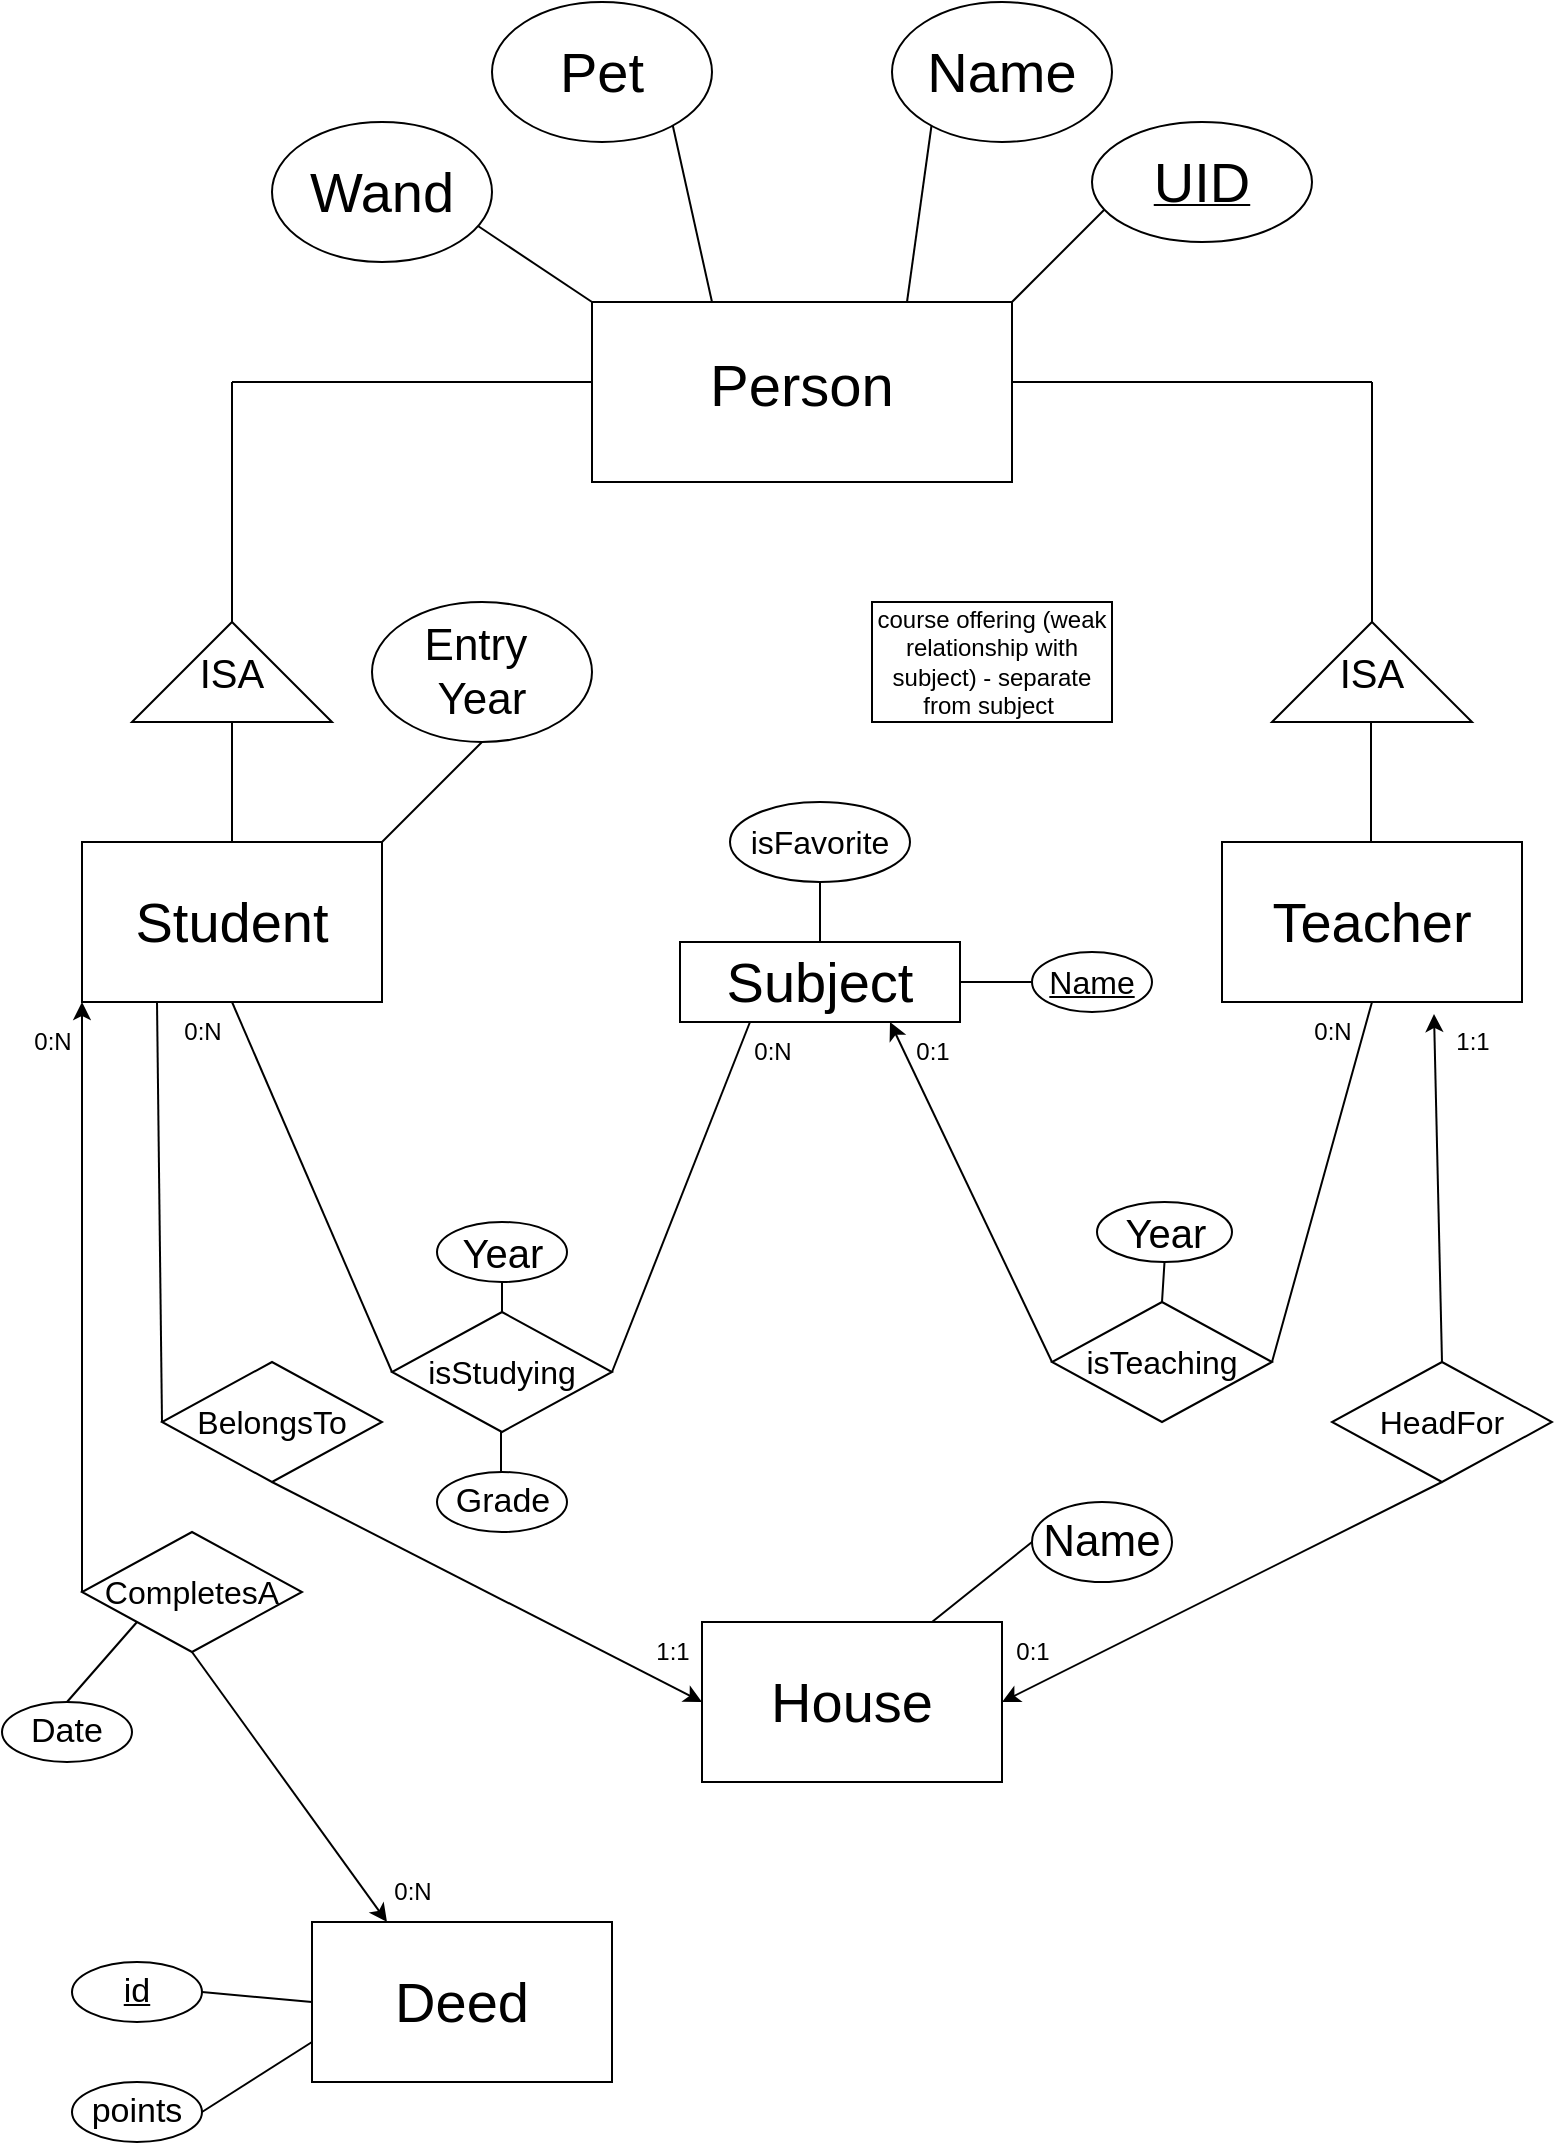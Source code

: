 <mxfile version="28.2.1">
  <diagram name="Page-1" id="wAsHe6x8NOMHR-FiojJh">
    <mxGraphModel dx="824" dy="851" grid="1" gridSize="10" guides="1" tooltips="1" connect="1" arrows="1" fold="1" page="1" pageScale="1" pageWidth="827" pageHeight="1169" math="0" shadow="0">
      <root>
        <mxCell id="0" />
        <mxCell id="1" parent="0" />
        <mxCell id="4F_UYYIf28MU5tTgGBiB-3" value="&lt;div style=&quot;line-height: 230%;&quot;&gt;&lt;font style=&quot;font-size: 29px;&quot;&gt;Person&lt;/font&gt;&lt;/div&gt;" style="rounded=0;whiteSpace=wrap;html=1;" parent="1" vertex="1">
          <mxGeometry x="300" y="200" width="210" height="90" as="geometry" />
        </mxCell>
        <mxCell id="4F_UYYIf28MU5tTgGBiB-6" value="" style="endArrow=none;html=1;rounded=0;" parent="1" edge="1">
          <mxGeometry width="50" height="50" relative="1" as="geometry">
            <mxPoint x="510" y="200" as="sourcePoint" />
            <mxPoint x="560" y="150" as="targetPoint" />
          </mxGeometry>
        </mxCell>
        <mxCell id="4F_UYYIf28MU5tTgGBiB-7" value="&lt;u&gt;&lt;font style=&quot;font-size: 28px;&quot;&gt;UID&lt;/font&gt;&lt;/u&gt;" style="ellipse;whiteSpace=wrap;html=1;" parent="1" vertex="1">
          <mxGeometry x="550" y="110" width="110" height="60" as="geometry" />
        </mxCell>
        <mxCell id="4F_UYYIf28MU5tTgGBiB-9" value="" style="endArrow=none;html=1;rounded=0;exitX=0.75;exitY=0;exitDx=0;exitDy=0;" parent="1" source="4F_UYYIf28MU5tTgGBiB-3" edge="1">
          <mxGeometry width="50" height="50" relative="1" as="geometry">
            <mxPoint x="390" y="260" as="sourcePoint" />
            <mxPoint x="470" y="110" as="targetPoint" />
          </mxGeometry>
        </mxCell>
        <mxCell id="4F_UYYIf28MU5tTgGBiB-10" value="&lt;font style=&quot;font-size: 28px;&quot;&gt;Name&lt;/font&gt;" style="ellipse;whiteSpace=wrap;html=1;" parent="1" vertex="1">
          <mxGeometry x="450" y="50" width="110" height="70" as="geometry" />
        </mxCell>
        <mxCell id="4F_UYYIf28MU5tTgGBiB-11" value="" style="endArrow=none;html=1;rounded=0;exitX=0.75;exitY=0;exitDx=0;exitDy=0;" parent="1" edge="1">
          <mxGeometry width="50" height="50" relative="1" as="geometry">
            <mxPoint x="360" y="200" as="sourcePoint" />
            <mxPoint x="340" y="110" as="targetPoint" />
          </mxGeometry>
        </mxCell>
        <mxCell id="4F_UYYIf28MU5tTgGBiB-12" value="&lt;font style=&quot;font-size: 28px;&quot;&gt;Pet&lt;/font&gt;" style="ellipse;whiteSpace=wrap;html=1;" parent="1" vertex="1">
          <mxGeometry x="250" y="50" width="110" height="70" as="geometry" />
        </mxCell>
        <mxCell id="4F_UYYIf28MU5tTgGBiB-13" value="" style="endArrow=none;html=1;rounded=0;exitX=0.75;exitY=0;exitDx=0;exitDy=0;" parent="1" edge="1">
          <mxGeometry width="50" height="50" relative="1" as="geometry">
            <mxPoint x="300" y="200" as="sourcePoint" />
            <mxPoint x="240" y="160" as="targetPoint" />
          </mxGeometry>
        </mxCell>
        <mxCell id="4F_UYYIf28MU5tTgGBiB-15" value="&lt;span style=&quot;font-size: 28px;&quot;&gt;Wand&lt;/span&gt;" style="ellipse;whiteSpace=wrap;html=1;" parent="1" vertex="1">
          <mxGeometry x="140" y="110" width="110" height="70" as="geometry" />
        </mxCell>
        <mxCell id="4F_UYYIf28MU5tTgGBiB-16" value="" style="endArrow=none;html=1;rounded=0;" parent="1" edge="1">
          <mxGeometry width="50" height="50" relative="1" as="geometry">
            <mxPoint x="120" y="240" as="sourcePoint" />
            <mxPoint x="300" y="240" as="targetPoint" />
          </mxGeometry>
        </mxCell>
        <mxCell id="4F_UYYIf28MU5tTgGBiB-17" value="" style="endArrow=none;html=1;rounded=0;" parent="1" edge="1">
          <mxGeometry width="50" height="50" relative="1" as="geometry">
            <mxPoint x="120" y="400" as="sourcePoint" />
            <mxPoint x="120" y="240" as="targetPoint" />
          </mxGeometry>
        </mxCell>
        <mxCell id="4F_UYYIf28MU5tTgGBiB-18" value="&lt;font style=&quot;line-height: 180%; font-size: 20px;&quot;&gt;ISA&lt;/font&gt;" style="triangle;whiteSpace=wrap;html=1;direction=north;" parent="1" vertex="1">
          <mxGeometry x="70" y="360" width="100" height="50" as="geometry" />
        </mxCell>
        <mxCell id="4F_UYYIf28MU5tTgGBiB-20" value="" style="endArrow=none;html=1;rounded=0;" parent="1" edge="1">
          <mxGeometry width="50" height="50" relative="1" as="geometry">
            <mxPoint x="120" y="470" as="sourcePoint" />
            <mxPoint x="120" y="410" as="targetPoint" />
          </mxGeometry>
        </mxCell>
        <mxCell id="4F_UYYIf28MU5tTgGBiB-21" value="&lt;font style=&quot;font-size: 28px;&quot;&gt;Student&lt;/font&gt;" style="rounded=0;whiteSpace=wrap;html=1;" parent="1" vertex="1">
          <mxGeometry x="45" y="470" width="150" height="80" as="geometry" />
        </mxCell>
        <mxCell id="4F_UYYIf28MU5tTgGBiB-22" value="" style="endArrow=none;html=1;rounded=0;" parent="1" edge="1">
          <mxGeometry width="50" height="50" relative="1" as="geometry">
            <mxPoint x="195" y="470" as="sourcePoint" />
            <mxPoint x="245" y="420" as="targetPoint" />
          </mxGeometry>
        </mxCell>
        <mxCell id="4F_UYYIf28MU5tTgGBiB-23" value="&lt;font style=&quot;font-size: 22px;&quot;&gt;Entry&amp;nbsp;&lt;/font&gt;&lt;div&gt;&lt;font style=&quot;font-size: 22px;&quot;&gt;Year&lt;/font&gt;&lt;/div&gt;" style="ellipse;whiteSpace=wrap;html=1;" parent="1" vertex="1">
          <mxGeometry x="190" y="350" width="110" height="70" as="geometry" />
        </mxCell>
        <mxCell id="4F_UYYIf28MU5tTgGBiB-24" value="" style="endArrow=none;html=1;rounded=0;" parent="1" edge="1">
          <mxGeometry width="50" height="50" relative="1" as="geometry">
            <mxPoint x="510" y="240" as="sourcePoint" />
            <mxPoint x="690" y="240" as="targetPoint" />
          </mxGeometry>
        </mxCell>
        <mxCell id="4F_UYYIf28MU5tTgGBiB-25" value="" style="endArrow=none;html=1;rounded=0;" parent="1" edge="1">
          <mxGeometry width="50" height="50" relative="1" as="geometry">
            <mxPoint x="690" y="400" as="sourcePoint" />
            <mxPoint x="690" y="240" as="targetPoint" />
          </mxGeometry>
        </mxCell>
        <mxCell id="4F_UYYIf28MU5tTgGBiB-26" value="&lt;font style=&quot;line-height: 180%; font-size: 20px;&quot;&gt;ISA&lt;/font&gt;" style="triangle;whiteSpace=wrap;html=1;direction=north;" parent="1" vertex="1">
          <mxGeometry x="640" y="360" width="100" height="50" as="geometry" />
        </mxCell>
        <mxCell id="4F_UYYIf28MU5tTgGBiB-29" value="" style="endArrow=none;html=1;rounded=0;" parent="1" edge="1">
          <mxGeometry width="50" height="50" relative="1" as="geometry">
            <mxPoint x="689.5" y="470" as="sourcePoint" />
            <mxPoint x="689.5" y="410" as="targetPoint" />
          </mxGeometry>
        </mxCell>
        <mxCell id="4F_UYYIf28MU5tTgGBiB-30" value="&lt;font style=&quot;font-size: 28px;&quot;&gt;Teacher&lt;/font&gt;" style="rounded=0;whiteSpace=wrap;html=1;" parent="1" vertex="1">
          <mxGeometry x="615" y="470" width="150" height="80" as="geometry" />
        </mxCell>
        <mxCell id="4F_UYYIf28MU5tTgGBiB-31" value="&lt;font style=&quot;font-size: 28px;&quot;&gt;House&lt;/font&gt;" style="rounded=0;whiteSpace=wrap;html=1;" parent="1" vertex="1">
          <mxGeometry x="355" y="860" width="150" height="80" as="geometry" />
        </mxCell>
        <mxCell id="4F_UYYIf28MU5tTgGBiB-32" value="" style="endArrow=none;html=1;rounded=0;entryX=0;entryY=0.5;entryDx=0;entryDy=0;" parent="1" target="4F_UYYIf28MU5tTgGBiB-33" edge="1">
          <mxGeometry width="50" height="50" relative="1" as="geometry">
            <mxPoint x="470" y="860" as="sourcePoint" />
            <mxPoint x="520" y="810" as="targetPoint" />
          </mxGeometry>
        </mxCell>
        <mxCell id="4F_UYYIf28MU5tTgGBiB-33" value="&lt;span style=&quot;font-size: 22px;&quot;&gt;Name&lt;/span&gt;" style="ellipse;whiteSpace=wrap;html=1;" parent="1" vertex="1">
          <mxGeometry x="520" y="800" width="70" height="40" as="geometry" />
        </mxCell>
        <mxCell id="4F_UYYIf28MU5tTgGBiB-34" value="&lt;font style=&quot;font-size: 16px;&quot;&gt;BelongsTo&lt;/font&gt;" style="rhombus;whiteSpace=wrap;html=1;" parent="1" vertex="1">
          <mxGeometry x="85" y="730" width="110" height="60" as="geometry" />
        </mxCell>
        <mxCell id="4F_UYYIf28MU5tTgGBiB-35" value="" style="endArrow=none;html=1;rounded=0;entryX=0;entryY=0.5;entryDx=0;entryDy=0;exitX=0.25;exitY=1;exitDx=0;exitDy=0;" parent="1" source="4F_UYYIf28MU5tTgGBiB-21" target="4F_UYYIf28MU5tTgGBiB-34" edge="1">
          <mxGeometry width="50" height="50" relative="1" as="geometry">
            <mxPoint x="200" y="520" as="sourcePoint" />
            <mxPoint x="240" y="470" as="targetPoint" />
          </mxGeometry>
        </mxCell>
        <mxCell id="4F_UYYIf28MU5tTgGBiB-37" value="" style="endArrow=classic;html=1;rounded=0;entryX=0;entryY=0.5;entryDx=0;entryDy=0;exitX=0.5;exitY=1;exitDx=0;exitDy=0;" parent="1" source="4F_UYYIf28MU5tTgGBiB-34" target="4F_UYYIf28MU5tTgGBiB-31" edge="1">
          <mxGeometry width="50" height="50" relative="1" as="geometry">
            <mxPoint x="195" y="760" as="sourcePoint" />
            <mxPoint x="414" y="880" as="targetPoint" />
          </mxGeometry>
        </mxCell>
        <mxCell id="4F_UYYIf28MU5tTgGBiB-38" value="1:1" style="text;html=1;align=center;verticalAlign=middle;resizable=0;points=[];autosize=1;strokeColor=none;fillColor=none;" parent="1" vertex="1">
          <mxGeometry x="320" y="860" width="40" height="30" as="geometry" />
        </mxCell>
        <mxCell id="4F_UYYIf28MU5tTgGBiB-39" value="0:N" style="text;html=1;align=center;verticalAlign=middle;resizable=0;points=[];autosize=1;strokeColor=none;fillColor=none;" parent="1" vertex="1">
          <mxGeometry x="85" y="550" width="40" height="30" as="geometry" />
        </mxCell>
        <mxCell id="4F_UYYIf28MU5tTgGBiB-40" value="&lt;font style=&quot;font-size: 16px;&quot;&gt;HeadFor&lt;/font&gt;" style="rhombus;whiteSpace=wrap;html=1;" parent="1" vertex="1">
          <mxGeometry x="670" y="730" width="110" height="60" as="geometry" />
        </mxCell>
        <mxCell id="4F_UYYIf28MU5tTgGBiB-44" value="" style="endArrow=classic;html=1;rounded=0;entryX=0.025;entryY=0.033;entryDx=0;entryDy=0;entryPerimeter=0;exitX=0.5;exitY=0;exitDx=0;exitDy=0;" parent="1" source="4F_UYYIf28MU5tTgGBiB-40" target="4F_UYYIf28MU5tTgGBiB-45" edge="1">
          <mxGeometry width="50" height="50" relative="1" as="geometry">
            <mxPoint x="719.997" y="737.5" as="sourcePoint" />
            <mxPoint x="689.58" y="555" as="targetPoint" />
          </mxGeometry>
        </mxCell>
        <mxCell id="4F_UYYIf28MU5tTgGBiB-45" value="1:1" style="text;html=1;align=center;verticalAlign=middle;resizable=0;points=[];autosize=1;strokeColor=none;fillColor=none;" parent="1" vertex="1">
          <mxGeometry x="720" y="555" width="40" height="30" as="geometry" />
        </mxCell>
        <mxCell id="4F_UYYIf28MU5tTgGBiB-47" value="" style="endArrow=classic;html=1;rounded=0;entryX=1;entryY=0.5;entryDx=0;entryDy=0;exitX=0.5;exitY=1;exitDx=0;exitDy=0;" parent="1" source="4F_UYYIf28MU5tTgGBiB-40" target="4F_UYYIf28MU5tTgGBiB-31" edge="1">
          <mxGeometry width="50" height="50" relative="1" as="geometry">
            <mxPoint x="450" y="520" as="sourcePoint" />
            <mxPoint x="495" y="450" as="targetPoint" />
          </mxGeometry>
        </mxCell>
        <mxCell id="4F_UYYIf28MU5tTgGBiB-48" value="0:1" style="text;html=1;align=center;verticalAlign=middle;resizable=0;points=[];autosize=1;strokeColor=none;fillColor=none;" parent="1" vertex="1">
          <mxGeometry x="500" y="860" width="40" height="30" as="geometry" />
        </mxCell>
        <mxCell id="4F_UYYIf28MU5tTgGBiB-50" value="&lt;font style=&quot;font-size: 28px;&quot;&gt;Subject&lt;/font&gt;" style="rounded=0;whiteSpace=wrap;html=1;" parent="1" vertex="1">
          <mxGeometry x="344" y="520" width="140" height="40" as="geometry" />
        </mxCell>
        <mxCell id="4F_UYYIf28MU5tTgGBiB-51" value="" style="endArrow=none;html=1;rounded=0;exitX=0.5;exitY=1;exitDx=0;exitDy=0;entryX=0;entryY=0.5;entryDx=0;entryDy=0;" parent="1" source="4F_UYYIf28MU5tTgGBiB-21" target="4F_UYYIf28MU5tTgGBiB-52" edge="1">
          <mxGeometry width="50" height="50" relative="1" as="geometry">
            <mxPoint x="240" y="550" as="sourcePoint" />
            <mxPoint x="200" y="620" as="targetPoint" />
          </mxGeometry>
        </mxCell>
        <mxCell id="4F_UYYIf28MU5tTgGBiB-52" value="&lt;font style=&quot;font-size: 16px;&quot;&gt;isStudying&lt;/font&gt;" style="rhombus;whiteSpace=wrap;html=1;" parent="1" vertex="1">
          <mxGeometry x="200" y="705" width="110" height="60" as="geometry" />
        </mxCell>
        <mxCell id="4F_UYYIf28MU5tTgGBiB-53" value="&lt;font style=&quot;font-size: 20px;&quot;&gt;Year&lt;/font&gt;" style="ellipse;whiteSpace=wrap;html=1;" parent="1" vertex="1">
          <mxGeometry x="222.5" y="660" width="65" height="30" as="geometry" />
        </mxCell>
        <mxCell id="4F_UYYIf28MU5tTgGBiB-54" value="" style="endArrow=none;html=1;rounded=0;exitX=0.5;exitY=1;exitDx=0;exitDy=0;entryX=0.5;entryY=0;entryDx=0;entryDy=0;" parent="1" source="4F_UYYIf28MU5tTgGBiB-53" target="4F_UYYIf28MU5tTgGBiB-52" edge="1">
          <mxGeometry width="50" height="50" relative="1" as="geometry">
            <mxPoint x="380" y="735" as="sourcePoint" />
            <mxPoint x="430" y="685" as="targetPoint" />
          </mxGeometry>
        </mxCell>
        <mxCell id="4F_UYYIf28MU5tTgGBiB-55" value="" style="endArrow=none;html=1;rounded=0;exitX=0.5;exitY=1;exitDx=0;exitDy=0;entryX=0.5;entryY=0;entryDx=0;entryDy=0;" parent="1" edge="1">
          <mxGeometry width="50" height="50" relative="1" as="geometry">
            <mxPoint x="254.5" y="765" as="sourcePoint" />
            <mxPoint x="254.5" y="795" as="targetPoint" />
          </mxGeometry>
        </mxCell>
        <mxCell id="4F_UYYIf28MU5tTgGBiB-56" value="&lt;font style=&quot;font-size: 17px;&quot;&gt;Grade&lt;/font&gt;" style="ellipse;whiteSpace=wrap;html=1;" parent="1" vertex="1">
          <mxGeometry x="222.5" y="785" width="65" height="30" as="geometry" />
        </mxCell>
        <mxCell id="4F_UYYIf28MU5tTgGBiB-57" value="" style="endArrow=none;html=1;rounded=0;entryX=0.25;entryY=1;entryDx=0;entryDy=0;exitX=1;exitY=0.5;exitDx=0;exitDy=0;" parent="1" source="4F_UYYIf28MU5tTgGBiB-52" target="4F_UYYIf28MU5tTgGBiB-50" edge="1">
          <mxGeometry width="50" height="50" relative="1" as="geometry">
            <mxPoint x="260" y="660" as="sourcePoint" />
            <mxPoint x="310" y="610" as="targetPoint" />
          </mxGeometry>
        </mxCell>
        <mxCell id="4F_UYYIf28MU5tTgGBiB-58" value="0:N" style="text;html=1;align=center;verticalAlign=middle;resizable=0;points=[];autosize=1;strokeColor=none;fillColor=none;" parent="1" vertex="1">
          <mxGeometry x="370" y="560" width="40" height="30" as="geometry" />
        </mxCell>
        <mxCell id="4F_UYYIf28MU5tTgGBiB-61" style="edgeStyle=orthogonalEdgeStyle;rounded=0;orthogonalLoop=1;jettySize=auto;html=1;exitX=0.5;exitY=1;exitDx=0;exitDy=0;" parent="1" source="4F_UYYIf28MU5tTgGBiB-33" target="4F_UYYIf28MU5tTgGBiB-33" edge="1">
          <mxGeometry relative="1" as="geometry" />
        </mxCell>
        <mxCell id="4F_UYYIf28MU5tTgGBiB-62" value="&lt;font style=&quot;font-size: 16px;&quot;&gt;&lt;u&gt;Name&lt;/u&gt;&lt;/font&gt;" style="ellipse;whiteSpace=wrap;html=1;" parent="1" vertex="1">
          <mxGeometry x="520" y="525" width="60" height="30" as="geometry" />
        </mxCell>
        <mxCell id="4F_UYYIf28MU5tTgGBiB-66" value="" style="endArrow=none;html=1;rounded=0;exitX=1;exitY=0.5;exitDx=0;exitDy=0;entryX=0;entryY=0.5;entryDx=0;entryDy=0;" parent="1" source="4F_UYYIf28MU5tTgGBiB-50" target="4F_UYYIf28MU5tTgGBiB-62" edge="1">
          <mxGeometry width="50" height="50" relative="1" as="geometry">
            <mxPoint x="470" y="585" as="sourcePoint" />
            <mxPoint x="520" y="535" as="targetPoint" />
          </mxGeometry>
        </mxCell>
        <mxCell id="4F_UYYIf28MU5tTgGBiB-74" value="&lt;font style=&quot;font-size: 16px;&quot;&gt;isFavorite&lt;/font&gt;" style="ellipse;whiteSpace=wrap;html=1;" parent="1" vertex="1">
          <mxGeometry x="369" y="450" width="90" height="40" as="geometry" />
        </mxCell>
        <mxCell id="4F_UYYIf28MU5tTgGBiB-75" value="" style="endArrow=none;html=1;rounded=0;exitX=0.5;exitY=0;exitDx=0;exitDy=0;entryX=0.5;entryY=1;entryDx=0;entryDy=0;" parent="1" source="4F_UYYIf28MU5tTgGBiB-50" target="4F_UYYIf28MU5tTgGBiB-74" edge="1">
          <mxGeometry width="50" height="50" relative="1" as="geometry">
            <mxPoint x="429.5" y="660" as="sourcePoint" />
            <mxPoint x="429.5" y="605" as="targetPoint" />
          </mxGeometry>
        </mxCell>
        <mxCell id="4F_UYYIf28MU5tTgGBiB-77" value="" style="endArrow=none;html=1;rounded=0;exitX=0.5;exitY=1;exitDx=0;exitDy=0;entryX=1;entryY=0.5;entryDx=0;entryDy=0;" parent="1" source="4F_UYYIf28MU5tTgGBiB-30" target="4F_UYYIf28MU5tTgGBiB-78" edge="1">
          <mxGeometry width="50" height="50" relative="1" as="geometry">
            <mxPoint x="590" y="570" as="sourcePoint" />
            <mxPoint x="650" y="730" as="targetPoint" />
          </mxGeometry>
        </mxCell>
        <mxCell id="4F_UYYIf28MU5tTgGBiB-78" value="&lt;font style=&quot;font-size: 16px;&quot;&gt;isTeaching&lt;/font&gt;" style="rhombus;whiteSpace=wrap;html=1;" parent="1" vertex="1">
          <mxGeometry x="530" y="700" width="110" height="60" as="geometry" />
        </mxCell>
        <mxCell id="4F_UYYIf28MU5tTgGBiB-80" value="" style="endArrow=classic;html=1;rounded=0;exitX=0;exitY=0.5;exitDx=0;exitDy=0;entryX=0.75;entryY=1;entryDx=0;entryDy=0;" parent="1" source="4F_UYYIf28MU5tTgGBiB-78" target="4F_UYYIf28MU5tTgGBiB-50" edge="1">
          <mxGeometry width="50" height="50" relative="1" as="geometry">
            <mxPoint x="380" y="660" as="sourcePoint" />
            <mxPoint x="430" y="610" as="targetPoint" />
          </mxGeometry>
        </mxCell>
        <mxCell id="4F_UYYIf28MU5tTgGBiB-81" value="0:1" style="text;html=1;align=center;verticalAlign=middle;resizable=0;points=[];autosize=1;strokeColor=none;fillColor=none;" parent="1" vertex="1">
          <mxGeometry x="450" y="560" width="40" height="30" as="geometry" />
        </mxCell>
        <mxCell id="4F_UYYIf28MU5tTgGBiB-82" value="&lt;font style=&quot;font-size: 20px;&quot;&gt;Year&lt;/font&gt;" style="ellipse;whiteSpace=wrap;html=1;" parent="1" vertex="1">
          <mxGeometry x="552.5" y="650" width="67.5" height="30" as="geometry" />
        </mxCell>
        <mxCell id="4F_UYYIf28MU5tTgGBiB-84" value="0:N" style="text;html=1;align=center;verticalAlign=middle;resizable=0;points=[];autosize=1;strokeColor=none;fillColor=none;" parent="1" vertex="1">
          <mxGeometry x="650" y="550" width="40" height="30" as="geometry" />
        </mxCell>
        <mxCell id="4F_UYYIf28MU5tTgGBiB-86" value="" style="endArrow=classic;html=1;rounded=0;entryX=0;entryY=1;entryDx=0;entryDy=0;exitX=0;exitY=0.5;exitDx=0;exitDy=0;" parent="1" source="4F_UYYIf28MU5tTgGBiB-87" target="4F_UYYIf28MU5tTgGBiB-21" edge="1">
          <mxGeometry width="50" height="50" relative="1" as="geometry">
            <mxPoint x="45" y="850" as="sourcePoint" />
            <mxPoint x="430" y="770" as="targetPoint" />
          </mxGeometry>
        </mxCell>
        <mxCell id="4F_UYYIf28MU5tTgGBiB-87" value="&lt;font size=&quot;3&quot;&gt;CompletesA&lt;/font&gt;" style="rhombus;whiteSpace=wrap;html=1;" parent="1" vertex="1">
          <mxGeometry x="45" y="815" width="110" height="60" as="geometry" />
        </mxCell>
        <mxCell id="4F_UYYIf28MU5tTgGBiB-88" value="" style="endArrow=none;html=1;rounded=0;entryX=0;entryY=1;entryDx=0;entryDy=0;exitX=0.5;exitY=0;exitDx=0;exitDy=0;" parent="1" source="4F_UYYIf28MU5tTgGBiB-90" target="4F_UYYIf28MU5tTgGBiB-87" edge="1">
          <mxGeometry width="50" height="50" relative="1" as="geometry">
            <mxPoint x="50" y="890" as="sourcePoint" />
            <mxPoint x="50" y="910" as="targetPoint" />
          </mxGeometry>
        </mxCell>
        <mxCell id="4F_UYYIf28MU5tTgGBiB-90" value="&lt;font style=&quot;font-size: 17px;&quot;&gt;Date&lt;/font&gt;" style="ellipse;whiteSpace=wrap;html=1;" parent="1" vertex="1">
          <mxGeometry x="5" y="900" width="65" height="30" as="geometry" />
        </mxCell>
        <mxCell id="4F_UYYIf28MU5tTgGBiB-92" value="&lt;font style=&quot;font-size: 28px;&quot;&gt;Deed&lt;/font&gt;" style="rounded=0;whiteSpace=wrap;html=1;" parent="1" vertex="1">
          <mxGeometry x="160" y="1010" width="150" height="80" as="geometry" />
        </mxCell>
        <mxCell id="4F_UYYIf28MU5tTgGBiB-93" value="" style="endArrow=classic;html=1;rounded=0;exitX=0.5;exitY=1;exitDx=0;exitDy=0;entryX=0.25;entryY=0;entryDx=0;entryDy=0;" parent="1" source="4F_UYYIf28MU5tTgGBiB-87" target="4F_UYYIf28MU5tTgGBiB-92" edge="1">
          <mxGeometry width="50" height="50" relative="1" as="geometry">
            <mxPoint x="380" y="880" as="sourcePoint" />
            <mxPoint x="430" y="830" as="targetPoint" />
          </mxGeometry>
        </mxCell>
        <mxCell id="4F_UYYIf28MU5tTgGBiB-94" value="0:N" style="text;html=1;align=center;verticalAlign=middle;resizable=0;points=[];autosize=1;strokeColor=none;fillColor=none;" parent="1" vertex="1">
          <mxGeometry x="190" y="980" width="40" height="30" as="geometry" />
        </mxCell>
        <mxCell id="4F_UYYIf28MU5tTgGBiB-95" value="&lt;span style=&quot;font-size: 17px;&quot;&gt;&lt;u&gt;id&lt;/u&gt;&lt;/span&gt;" style="ellipse;whiteSpace=wrap;html=1;" parent="1" vertex="1">
          <mxGeometry x="40" y="1030" width="65" height="30" as="geometry" />
        </mxCell>
        <mxCell id="4F_UYYIf28MU5tTgGBiB-97" value="" style="endArrow=none;html=1;rounded=0;exitX=1;exitY=0.5;exitDx=0;exitDy=0;entryX=0;entryY=0.5;entryDx=0;entryDy=0;" parent="1" source="4F_UYYIf28MU5tTgGBiB-95" target="4F_UYYIf28MU5tTgGBiB-92" edge="1">
          <mxGeometry width="50" height="50" relative="1" as="geometry">
            <mxPoint x="380" y="980" as="sourcePoint" />
            <mxPoint x="430" y="930" as="targetPoint" />
          </mxGeometry>
        </mxCell>
        <mxCell id="4F_UYYIf28MU5tTgGBiB-98" value="&lt;span style=&quot;font-size: 17px;&quot;&gt;points&lt;/span&gt;" style="ellipse;whiteSpace=wrap;html=1;" parent="1" vertex="1">
          <mxGeometry x="40" y="1090" width="65" height="30" as="geometry" />
        </mxCell>
        <mxCell id="4F_UYYIf28MU5tTgGBiB-99" value="" style="endArrow=none;html=1;rounded=0;exitX=1;exitY=0.5;exitDx=0;exitDy=0;entryX=0;entryY=0.75;entryDx=0;entryDy=0;" parent="1" source="4F_UYYIf28MU5tTgGBiB-98" target="4F_UYYIf28MU5tTgGBiB-92" edge="1">
          <mxGeometry width="50" height="50" relative="1" as="geometry">
            <mxPoint x="120" y="1040" as="sourcePoint" />
            <mxPoint x="175" y="1045" as="targetPoint" />
          </mxGeometry>
        </mxCell>
        <mxCell id="IBz2gKsZxdDZvviABwcV-2" value="" style="endArrow=none;html=1;rounded=0;exitX=0.5;exitY=1;exitDx=0;exitDy=0;entryX=0.5;entryY=0;entryDx=0;entryDy=0;" edge="1" parent="1" source="4F_UYYIf28MU5tTgGBiB-82" target="4F_UYYIf28MU5tTgGBiB-78">
          <mxGeometry width="50" height="50" relative="1" as="geometry">
            <mxPoint x="400" y="730" as="sourcePoint" />
            <mxPoint x="400" y="745" as="targetPoint" />
          </mxGeometry>
        </mxCell>
        <mxCell id="IBz2gKsZxdDZvviABwcV-5" value="course offering (weak relationship with subject) - separate from subject&amp;nbsp;" style="whiteSpace=wrap;html=1;" vertex="1" parent="1">
          <mxGeometry x="440" y="350" width="120" height="60" as="geometry" />
        </mxCell>
        <mxCell id="IBz2gKsZxdDZvviABwcV-6" value="0:N" style="text;html=1;align=center;verticalAlign=middle;resizable=0;points=[];autosize=1;strokeColor=none;fillColor=none;" vertex="1" parent="1">
          <mxGeometry x="10" y="555" width="40" height="30" as="geometry" />
        </mxCell>
      </root>
    </mxGraphModel>
  </diagram>
</mxfile>
